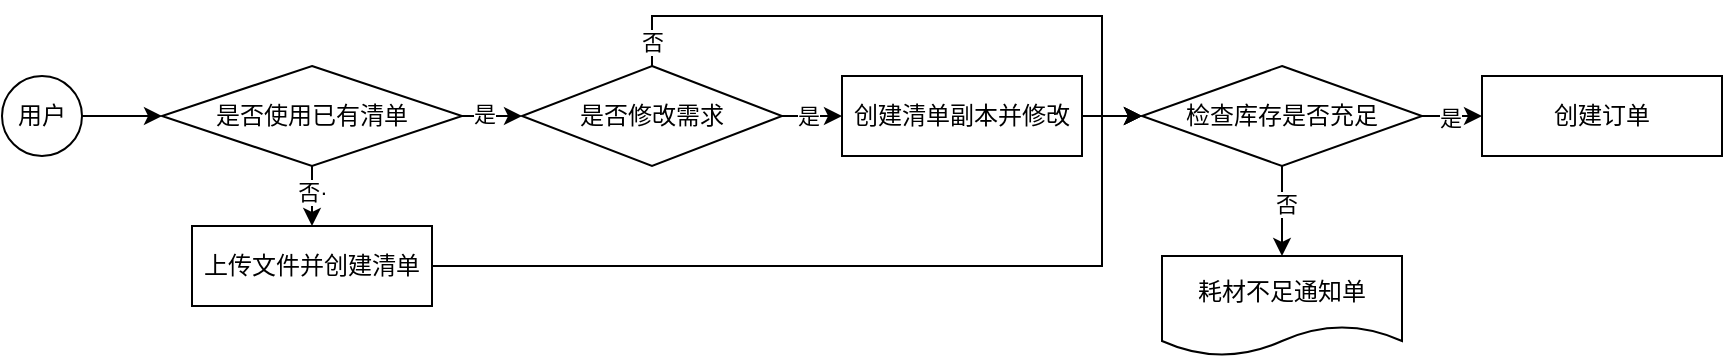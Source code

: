<mxfile version="24.5.4" type="github">
  <diagram name="第 1 页" id="3lSptZ8cU5CGNYcgaETv">
    <mxGraphModel dx="978" dy="526" grid="1" gridSize="10" guides="1" tooltips="1" connect="1" arrows="1" fold="1" page="1" pageScale="1" pageWidth="827" pageHeight="1169" math="0" shadow="0">
      <root>
        <mxCell id="0" />
        <mxCell id="1" parent="0" />
        <mxCell id="W3OMq5Kp-bFf73Rubr9o-11" style="edgeStyle=orthogonalEdgeStyle;rounded=0;orthogonalLoop=1;jettySize=auto;html=1;exitX=1;exitY=0.5;exitDx=0;exitDy=0;entryX=0;entryY=0.5;entryDx=0;entryDy=0;" edge="1" parent="1" source="W3OMq5Kp-bFf73Rubr9o-1" target="W3OMq5Kp-bFf73Rubr9o-3">
          <mxGeometry relative="1" as="geometry" />
        </mxCell>
        <mxCell id="W3OMq5Kp-bFf73Rubr9o-1" value="用户" style="ellipse;whiteSpace=wrap;html=1;aspect=fixed;" vertex="1" parent="1">
          <mxGeometry x="40" y="160" width="40" height="40" as="geometry" />
        </mxCell>
        <mxCell id="W3OMq5Kp-bFf73Rubr9o-23" style="edgeStyle=orthogonalEdgeStyle;rounded=0;orthogonalLoop=1;jettySize=auto;html=1;exitX=1;exitY=0.5;exitDx=0;exitDy=0;entryX=0;entryY=0.5;entryDx=0;entryDy=0;" edge="1" parent="1" source="W3OMq5Kp-bFf73Rubr9o-2" target="W3OMq5Kp-bFf73Rubr9o-21">
          <mxGeometry relative="1" as="geometry">
            <Array as="points">
              <mxPoint x="590" y="255" />
              <mxPoint x="590" y="180" />
            </Array>
          </mxGeometry>
        </mxCell>
        <mxCell id="W3OMq5Kp-bFf73Rubr9o-2" value="上传文件并创建清单" style="rounded=0;whiteSpace=wrap;html=1;" vertex="1" parent="1">
          <mxGeometry x="135" y="235" width="120" height="40" as="geometry" />
        </mxCell>
        <mxCell id="W3OMq5Kp-bFf73Rubr9o-18" style="edgeStyle=orthogonalEdgeStyle;rounded=0;orthogonalLoop=1;jettySize=auto;html=1;exitX=0.5;exitY=1;exitDx=0;exitDy=0;entryX=0.5;entryY=0;entryDx=0;entryDy=0;" edge="1" parent="1" source="W3OMq5Kp-bFf73Rubr9o-3" target="W3OMq5Kp-bFf73Rubr9o-2">
          <mxGeometry relative="1" as="geometry" />
        </mxCell>
        <mxCell id="W3OMq5Kp-bFf73Rubr9o-30" value="否·" style="edgeLabel;html=1;align=center;verticalAlign=middle;resizable=0;points=[];" vertex="1" connectable="0" parent="W3OMq5Kp-bFf73Rubr9o-18">
          <mxGeometry x="-0.159" relative="1" as="geometry">
            <mxPoint as="offset" />
          </mxGeometry>
        </mxCell>
        <mxCell id="W3OMq5Kp-bFf73Rubr9o-19" style="edgeStyle=orthogonalEdgeStyle;rounded=0;orthogonalLoop=1;jettySize=auto;html=1;exitX=1;exitY=0.5;exitDx=0;exitDy=0;entryX=0;entryY=0.5;entryDx=0;entryDy=0;" edge="1" parent="1" source="W3OMq5Kp-bFf73Rubr9o-3" target="W3OMq5Kp-bFf73Rubr9o-6">
          <mxGeometry relative="1" as="geometry" />
        </mxCell>
        <mxCell id="W3OMq5Kp-bFf73Rubr9o-31" value="是" style="edgeLabel;html=1;align=center;verticalAlign=middle;resizable=0;points=[];" vertex="1" connectable="0" parent="W3OMq5Kp-bFf73Rubr9o-19">
          <mxGeometry x="-0.311" y="1" relative="1" as="geometry">
            <mxPoint as="offset" />
          </mxGeometry>
        </mxCell>
        <mxCell id="W3OMq5Kp-bFf73Rubr9o-3" value="是否使用已有清单" style="rhombus;whiteSpace=wrap;html=1;" vertex="1" parent="1">
          <mxGeometry x="120" y="155" width="150" height="50" as="geometry" />
        </mxCell>
        <mxCell id="W3OMq5Kp-bFf73Rubr9o-22" style="edgeStyle=orthogonalEdgeStyle;rounded=0;orthogonalLoop=1;jettySize=auto;html=1;exitX=1;exitY=0.5;exitDx=0;exitDy=0;entryX=0;entryY=0.5;entryDx=0;entryDy=0;" edge="1" parent="1" source="W3OMq5Kp-bFf73Rubr9o-5" target="W3OMq5Kp-bFf73Rubr9o-21">
          <mxGeometry relative="1" as="geometry" />
        </mxCell>
        <mxCell id="W3OMq5Kp-bFf73Rubr9o-5" value="创建清单副本并修改" style="rounded=0;whiteSpace=wrap;html=1;" vertex="1" parent="1">
          <mxGeometry x="460" y="160" width="120" height="40" as="geometry" />
        </mxCell>
        <mxCell id="W3OMq5Kp-bFf73Rubr9o-20" style="edgeStyle=orthogonalEdgeStyle;rounded=0;orthogonalLoop=1;jettySize=auto;html=1;exitX=1;exitY=0.5;exitDx=0;exitDy=0;entryX=0;entryY=0.5;entryDx=0;entryDy=0;" edge="1" parent="1" source="W3OMq5Kp-bFf73Rubr9o-6" target="W3OMq5Kp-bFf73Rubr9o-5">
          <mxGeometry relative="1" as="geometry" />
        </mxCell>
        <mxCell id="W3OMq5Kp-bFf73Rubr9o-28" value="是" style="edgeLabel;html=1;align=center;verticalAlign=middle;resizable=0;points=[];" vertex="1" connectable="0" parent="W3OMq5Kp-bFf73Rubr9o-20">
          <mxGeometry x="-0.178" relative="1" as="geometry">
            <mxPoint as="offset" />
          </mxGeometry>
        </mxCell>
        <mxCell id="W3OMq5Kp-bFf73Rubr9o-29" style="edgeStyle=orthogonalEdgeStyle;rounded=0;orthogonalLoop=1;jettySize=auto;html=1;exitX=0.5;exitY=0;exitDx=0;exitDy=0;" edge="1" parent="1" source="W3OMq5Kp-bFf73Rubr9o-6">
          <mxGeometry relative="1" as="geometry">
            <mxPoint x="610" y="180" as="targetPoint" />
            <Array as="points">
              <mxPoint x="365" y="130" />
              <mxPoint x="590" y="130" />
              <mxPoint x="590" y="180" />
            </Array>
          </mxGeometry>
        </mxCell>
        <mxCell id="W3OMq5Kp-bFf73Rubr9o-33" value="否" style="edgeLabel;html=1;align=center;verticalAlign=middle;resizable=0;points=[];" vertex="1" connectable="0" parent="W3OMq5Kp-bFf73Rubr9o-29">
          <mxGeometry x="-0.923" relative="1" as="geometry">
            <mxPoint as="offset" />
          </mxGeometry>
        </mxCell>
        <mxCell id="W3OMq5Kp-bFf73Rubr9o-6" value="是否修改需求" style="rhombus;whiteSpace=wrap;html=1;" vertex="1" parent="1">
          <mxGeometry x="300" y="155" width="130" height="50" as="geometry" />
        </mxCell>
        <mxCell id="W3OMq5Kp-bFf73Rubr9o-8" value="创建订单" style="rounded=0;whiteSpace=wrap;html=1;" vertex="1" parent="1">
          <mxGeometry x="780" y="160" width="120" height="40" as="geometry" />
        </mxCell>
        <mxCell id="W3OMq5Kp-bFf73Rubr9o-24" style="edgeStyle=orthogonalEdgeStyle;rounded=0;orthogonalLoop=1;jettySize=auto;html=1;exitX=1;exitY=0.5;exitDx=0;exitDy=0;entryX=0;entryY=0.5;entryDx=0;entryDy=0;" edge="1" parent="1" source="W3OMq5Kp-bFf73Rubr9o-21" target="W3OMq5Kp-bFf73Rubr9o-8">
          <mxGeometry relative="1" as="geometry" />
        </mxCell>
        <mxCell id="W3OMq5Kp-bFf73Rubr9o-34" value="是" style="edgeLabel;html=1;align=center;verticalAlign=middle;resizable=0;points=[];" vertex="1" connectable="0" parent="W3OMq5Kp-bFf73Rubr9o-24">
          <mxGeometry x="-0.089" y="-1" relative="1" as="geometry">
            <mxPoint as="offset" />
          </mxGeometry>
        </mxCell>
        <mxCell id="W3OMq5Kp-bFf73Rubr9o-25" style="edgeStyle=orthogonalEdgeStyle;rounded=0;orthogonalLoop=1;jettySize=auto;html=1;exitX=0.5;exitY=1;exitDx=0;exitDy=0;entryX=0.5;entryY=0;entryDx=0;entryDy=0;" edge="1" parent="1" source="W3OMq5Kp-bFf73Rubr9o-21">
          <mxGeometry relative="1" as="geometry">
            <mxPoint x="680" y="250" as="targetPoint" />
          </mxGeometry>
        </mxCell>
        <mxCell id="W3OMq5Kp-bFf73Rubr9o-35" value="否" style="edgeLabel;html=1;align=center;verticalAlign=middle;resizable=0;points=[];" vertex="1" connectable="0" parent="W3OMq5Kp-bFf73Rubr9o-25">
          <mxGeometry x="-0.18" y="2" relative="1" as="geometry">
            <mxPoint as="offset" />
          </mxGeometry>
        </mxCell>
        <mxCell id="W3OMq5Kp-bFf73Rubr9o-21" value="检查库存是否充足" style="rhombus;whiteSpace=wrap;html=1;" vertex="1" parent="1">
          <mxGeometry x="610" y="155" width="140" height="50" as="geometry" />
        </mxCell>
        <mxCell id="W3OMq5Kp-bFf73Rubr9o-36" value="耗材不足通知单" style="shape=document;whiteSpace=wrap;html=1;boundedLbl=1;" vertex="1" parent="1">
          <mxGeometry x="620" y="250" width="120" height="50" as="geometry" />
        </mxCell>
      </root>
    </mxGraphModel>
  </diagram>
</mxfile>
